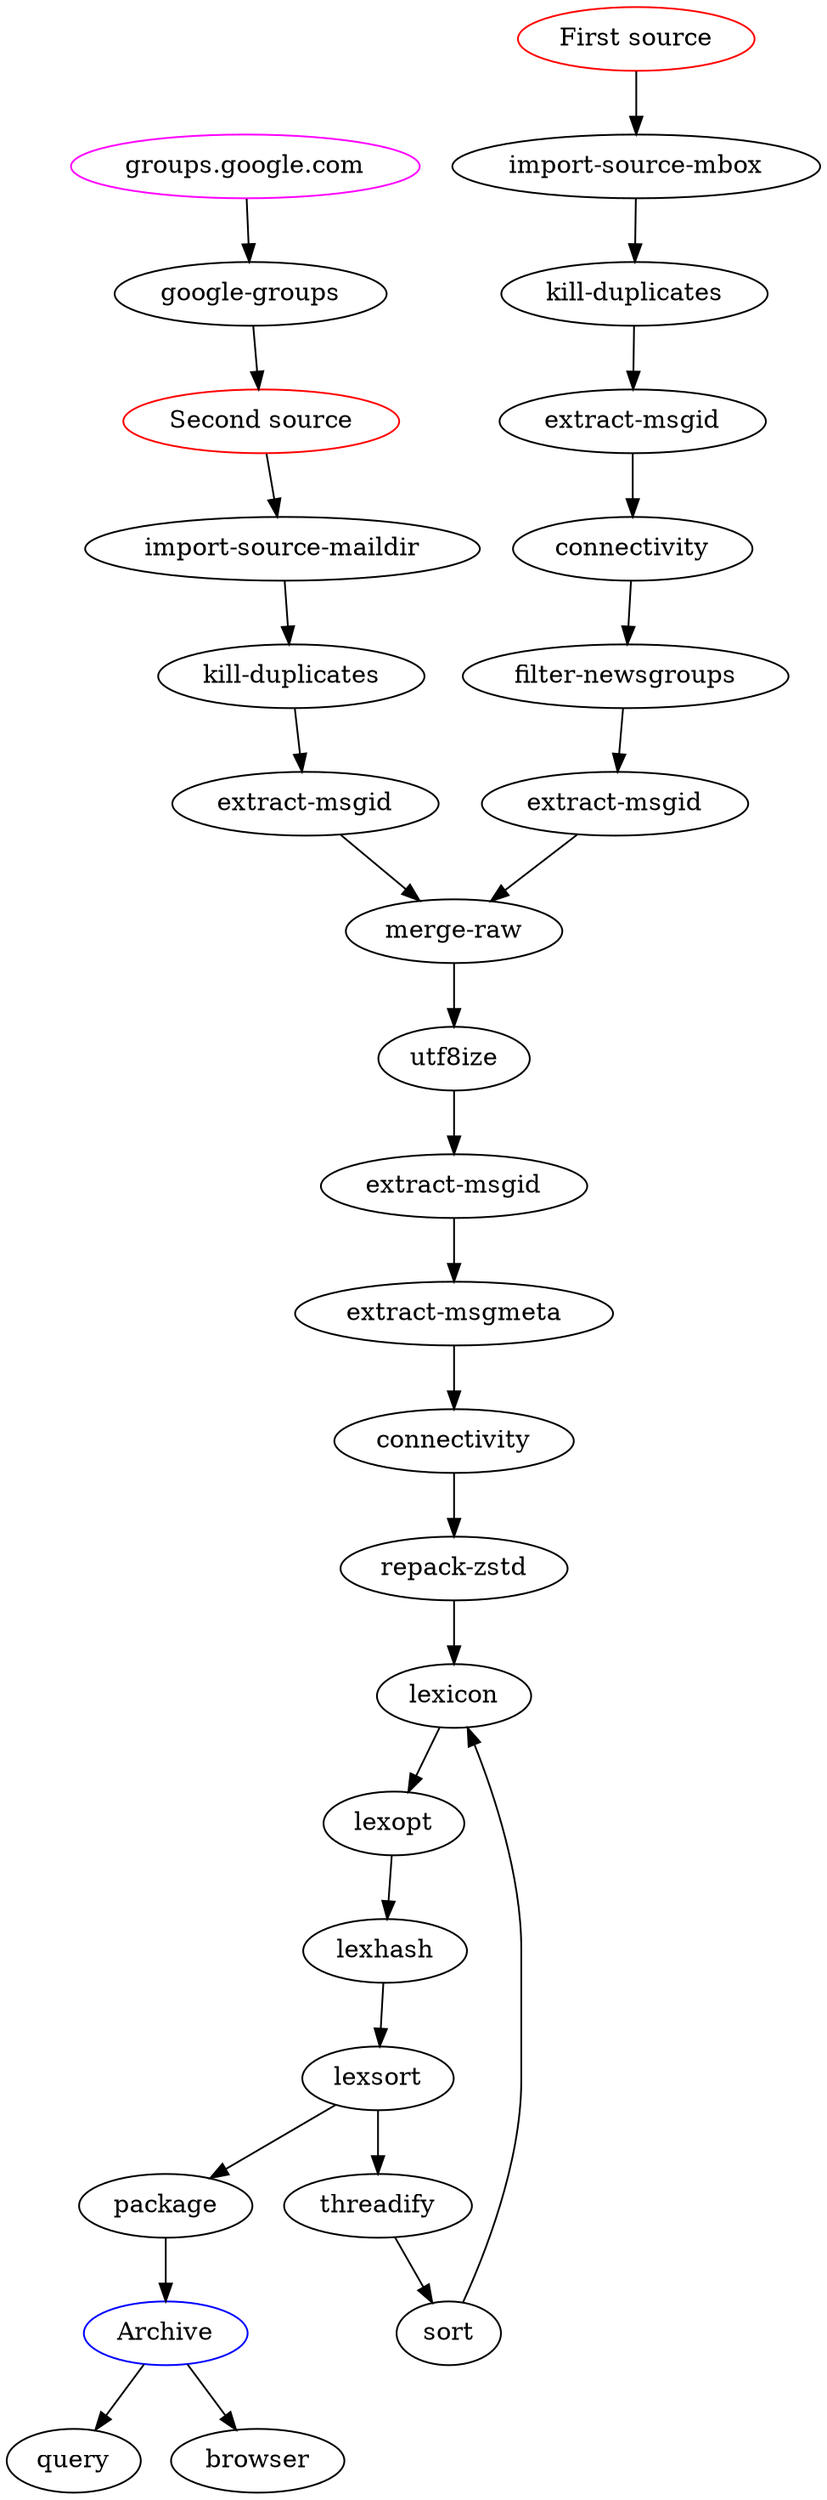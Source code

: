 digraph
{
    ggsrc[label="groups.google.com", color=magenta];
    gg[label="google-groups"];

    src1[label="First source", color=red];
    src2[label="Second source", color=red];
    dst1[label="Archive", color=blue];

    mbox[label="import-source-mbox"];
    maildir[label="import-source-maildir"];

    kill1[label="kill-duplicates"];
    kill2[label="kill-duplicates"];

    msgid1[label="extract-msgid"];
    msgid2[label="extract-msgid"];
    msgid3[label="extract-msgid"];
    msgid4[label="extract-msgid"];
    conn2[label="connectivity"];

    filter[label="filter-newsgroups"];
    merge[label="merge-raw"];
    msgmeta[label="extract-msgmeta"];
    repack[label="repack-zstd"];

    ggsrc -> gg;
    gg -> src2;
    src1 -> mbox;
    src2 -> maildir;
    mbox -> kill1;
    maildir -> kill2;
    kill1 -> msgid4;
    msgid4 -> conn2;
    conn2 -> filter;
    filter -> msgid1;
    kill2 -> msgid2;
    msgid1 -> merge;
    msgid2 -> merge;
    merge -> utf8ize;
    utf8ize -> msgid3;
    msgid3 -> msgmeta;
    msgmeta -> connectivity;
    connectivity -> repack;
    repack -> lexicon;
    lexicon -> lexopt;
    lexopt -> lexhash;
    lexhash -> lexsort;
    lexsort -> package;
    package -> dst1;
    dst1 -> query;
    dst1 -> browser;
    lexsort -> threadify;
    threadify -> sort;
    sort -> lexicon;
}

